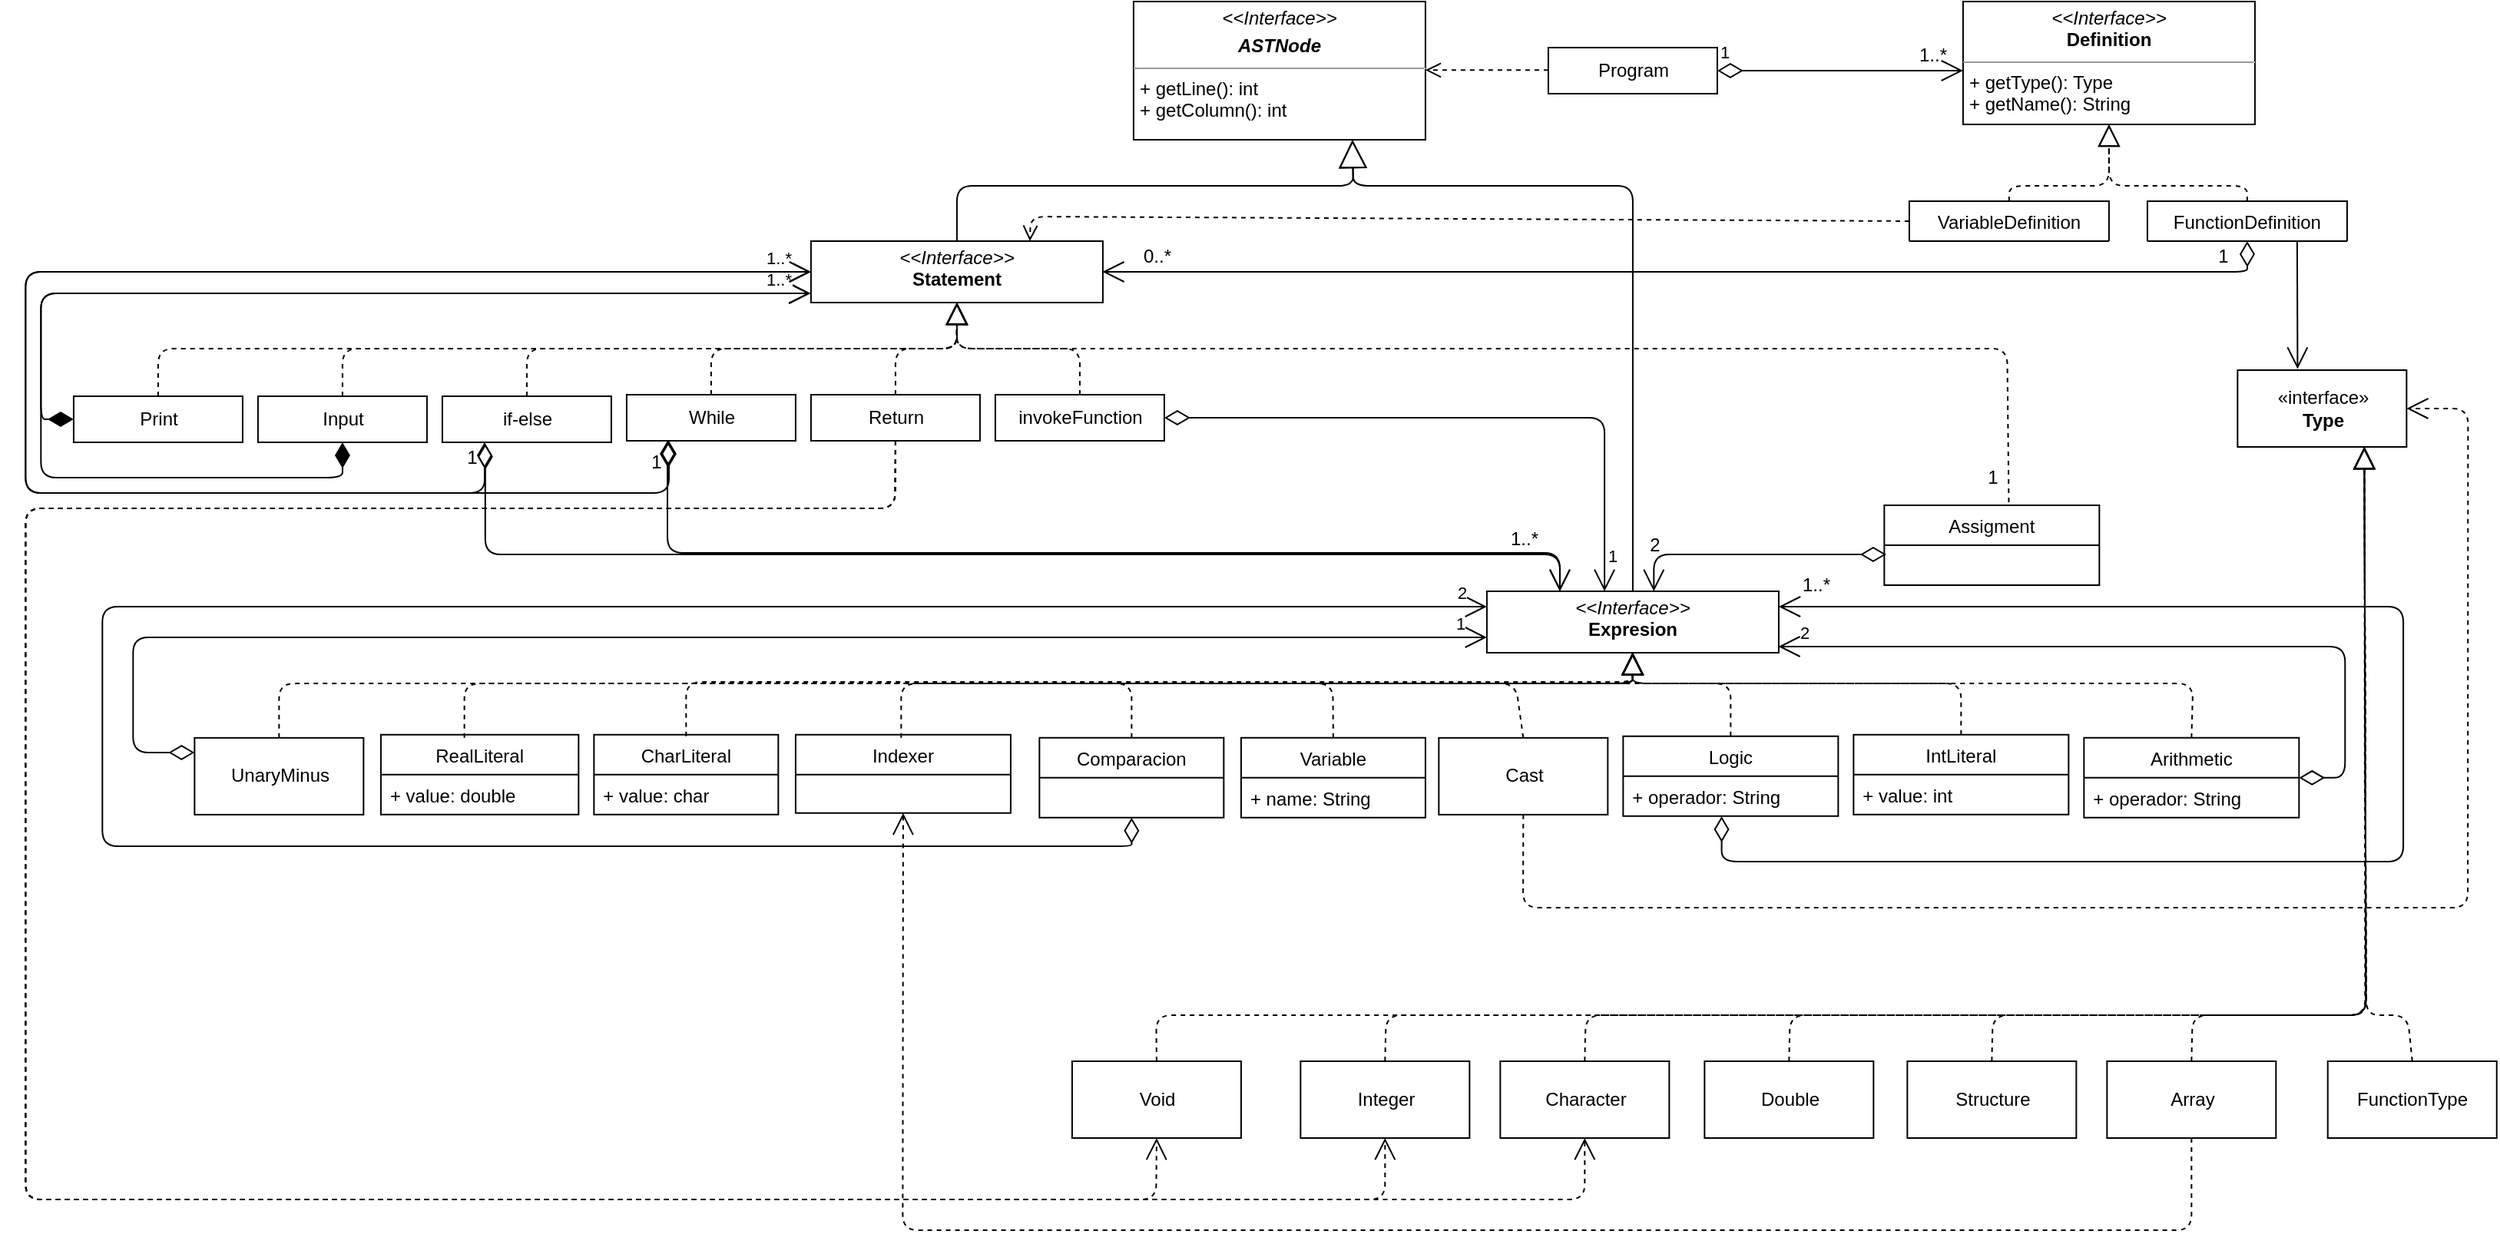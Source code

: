 <mxfile version="12.6.6"><diagram id="mtqX8npWalexchoMJ6ea" name="Page-1"><mxGraphModel dx="1422" dy="745" grid="1" gridSize="10" guides="1" tooltips="1" connect="1" arrows="1" fold="1" page="1" pageScale="1" pageWidth="1654" pageHeight="1169" math="0" shadow="0"><root><mxCell id="0"/><mxCell id="1" parent="0"/><mxCell id="wQ34snUCWMSQQyn44L-6-1" value="&lt;p style=&quot;margin: 0px ; margin-top: 4px ; text-align: center&quot;&gt;&lt;i&gt;&amp;lt;&amp;lt;Interface&amp;gt;&amp;gt;&lt;/i&gt;&lt;br&gt;&lt;/p&gt;&lt;p style=&quot;margin: 0px ; margin-top: 4px ; text-align: center&quot;&gt;&lt;i&gt;&lt;b&gt;ASTNode&lt;/b&gt;&lt;/i&gt;&lt;/p&gt;&lt;hr size=&quot;1&quot;&gt;&lt;p style=&quot;margin: 0px ; margin-left: 4px&quot;&gt;+ getLine(): int&lt;br&gt;+ getColumn(): int&lt;/p&gt;" style="verticalAlign=top;align=left;overflow=fill;fontSize=12;fontFamily=Helvetica;html=1;" vertex="1" parent="1"><mxGeometry x="742.96" y="140" width="190" height="90" as="geometry"/></mxCell><mxCell id="wQ34snUCWMSQQyn44L-6-2" value="" style="html=1;verticalAlign=bottom;endArrow=open;dashed=1;endSize=8;" edge="1" parent="1"><mxGeometry relative="1" as="geometry"><mxPoint x="1012.96" y="184.66" as="sourcePoint"/><mxPoint x="932.96" y="184.66" as="targetPoint"/></mxGeometry></mxCell><mxCell id="wQ34snUCWMSQQyn44L-6-3" value="Program" style="html=1;" vertex="1" parent="1"><mxGeometry x="1012.96" y="170" width="110" height="30" as="geometry"/></mxCell><mxCell id="wQ34snUCWMSQQyn44L-6-4" value="1" style="endArrow=open;html=1;endSize=12;startArrow=diamondThin;startSize=14;startFill=0;edgeStyle=orthogonalEdgeStyle;align=left;verticalAlign=bottom;" edge="1" parent="1" source="wQ34snUCWMSQQyn44L-6-3"><mxGeometry x="-1" y="3" relative="1" as="geometry"><mxPoint x="1122.96" y="185" as="sourcePoint"/><mxPoint x="1282.96" y="185" as="targetPoint"/></mxGeometry></mxCell><mxCell id="wQ34snUCWMSQQyn44L-6-5" value="&lt;p style=&quot;margin: 0px ; margin-top: 4px ; text-align: center&quot;&gt;&lt;i&gt;&amp;lt;&amp;lt;Interface&amp;gt;&amp;gt;&lt;/i&gt;&lt;br&gt;&lt;b&gt;Definition&lt;/b&gt;&lt;/p&gt;&lt;hr size=&quot;1&quot;&gt;&lt;p style=&quot;margin: 0px ; margin-left: 4px&quot;&gt;+ getType(): Type&lt;br&gt;+ getName(): String&lt;/p&gt;" style="verticalAlign=top;align=left;overflow=fill;fontSize=12;fontFamily=Helvetica;html=1;" vertex="1" parent="1"><mxGeometry x="1282.96" y="140" width="190" height="80" as="geometry"/></mxCell><mxCell id="wQ34snUCWMSQQyn44L-6-6" value="1..*" style="text;html=1;align=center;verticalAlign=middle;resizable=0;points=[];autosize=1;" vertex="1" parent="1"><mxGeometry x="1247.96" y="165" width="30" height="20" as="geometry"/></mxCell><mxCell id="wQ34snUCWMSQQyn44L-6-7" value="VariableDefinition" style="swimlane;fontStyle=0;childLayout=stackLayout;horizontal=1;startSize=26;fillColor=none;horizontalStack=0;resizeParent=1;resizeParentMax=0;resizeLast=0;collapsible=1;marginBottom=0;" vertex="1" collapsed="1" parent="1"><mxGeometry x="1247.96" y="270" width="130" height="26" as="geometry"><mxRectangle x="1270" y="220" width="140" height="52" as="alternateBounds"/></mxGeometry></mxCell><mxCell id="wQ34snUCWMSQQyn44L-6-8" value="+ offset: int" style="text;strokeColor=none;fillColor=none;align=left;verticalAlign=top;spacingLeft=4;spacingRight=4;overflow=hidden;rotatable=0;points=[[0,0.5],[1,0.5]];portConstraint=eastwest;" vertex="1" parent="wQ34snUCWMSQQyn44L-6-7"><mxGeometry y="26" width="130" height="26" as="geometry"/></mxCell><mxCell id="wQ34snUCWMSQQyn44L-6-9" value="FunctionDefinition" style="swimlane;fontStyle=0;childLayout=stackLayout;horizontal=1;startSize=26;fillColor=none;horizontalStack=0;resizeParent=1;resizeParentMax=0;resizeLast=0;collapsible=1;marginBottom=0;" vertex="1" collapsed="1" parent="1"><mxGeometry x="1402.96" y="270" width="130" height="26" as="geometry"><mxRectangle x="1430" y="220" width="140" height="52" as="alternateBounds"/></mxGeometry></mxCell><mxCell id="wQ34snUCWMSQQyn44L-6-10" value="+ name: String" style="text;strokeColor=none;fillColor=none;align=left;verticalAlign=top;spacingLeft=4;spacingRight=4;overflow=hidden;rotatable=0;points=[[0,0.5],[1,0.5]];portConstraint=eastwest;" vertex="1" parent="wQ34snUCWMSQQyn44L-6-9"><mxGeometry y="26" width="130" height="26" as="geometry"/></mxCell><mxCell id="wQ34snUCWMSQQyn44L-6-11" value="&lt;p style=&quot;margin: 0px ; margin-top: 4px ; text-align: center&quot;&gt;&lt;i&gt;&amp;lt;&amp;lt;Interface&amp;gt;&amp;gt;&lt;/i&gt;&lt;br&gt;&lt;b&gt;Statement&lt;/b&gt;&lt;/p&gt;" style="verticalAlign=top;align=left;overflow=fill;fontSize=12;fontFamily=Helvetica;html=1;" vertex="1" parent="1"><mxGeometry x="532.96" y="296" width="190" height="40" as="geometry"/></mxCell><mxCell id="wQ34snUCWMSQQyn44L-6-12" value="" style="html=1;verticalAlign=bottom;endArrow=open;dashed=1;endSize=8;entryX=0.75;entryY=0;entryDx=0;entryDy=0;exitX=0;exitY=0.5;exitDx=0;exitDy=0;" edge="1" parent="1" source="wQ34snUCWMSQQyn44L-6-7" target="wQ34snUCWMSQQyn44L-6-11"><mxGeometry relative="1" as="geometry"><mxPoint x="1162.96" y="310" as="sourcePoint"/><mxPoint x="1082.96" y="310" as="targetPoint"/><Array as="points"><mxPoint x="675.96" y="280"/></Array></mxGeometry></mxCell><mxCell id="wQ34snUCWMSQQyn44L-6-13" value="&lt;br&gt;" style="endArrow=open;html=1;endSize=12;startArrow=diamondThin;startSize=14;startFill=0;edgeStyle=orthogonalEdgeStyle;align=left;verticalAlign=bottom;exitX=0.5;exitY=1;exitDx=0;exitDy=0;" edge="1" parent="1" source="wQ34snUCWMSQQyn44L-6-9"><mxGeometry x="-1" y="3" relative="1" as="geometry"><mxPoint x="1472.96" y="320" as="sourcePoint"/><mxPoint x="722.67" y="316" as="targetPoint"/><Array as="points"><mxPoint x="1467.67" y="316"/><mxPoint x="722.67" y="316"/></Array></mxGeometry></mxCell><mxCell id="wQ34snUCWMSQQyn44L-6-14" value="0..*" style="text;html=1;align=center;verticalAlign=middle;resizable=0;points=[];autosize=1;" vertex="1" parent="1"><mxGeometry x="742.96" y="296" width="30" height="20" as="geometry"/></mxCell><mxCell id="wQ34snUCWMSQQyn44L-6-15" value="" style="endArrow=block;endSize=16;endFill=0;html=1;exitX=0.5;exitY=0;exitDx=0;exitDy=0;entryX=0.75;entryY=1;entryDx=0;entryDy=0;" edge="1" parent="1" source="wQ34snUCWMSQQyn44L-6-11" target="wQ34snUCWMSQQyn44L-6-1"><mxGeometry x="0.136" y="40" width="160" relative="1" as="geometry"><mxPoint x="742.96" y="400" as="sourcePoint"/><mxPoint x="912.96" y="300" as="targetPoint"/><Array as="points"><mxPoint x="627.96" y="260"/><mxPoint x="885.96" y="260"/></Array><mxPoint as="offset"/></mxGeometry></mxCell><mxCell id="wQ34snUCWMSQQyn44L-6-16" value="&lt;p style=&quot;margin: 0px ; margin-top: 4px ; text-align: center&quot;&gt;&lt;i&gt;&amp;lt;&amp;lt;Interface&amp;gt;&amp;gt;&lt;/i&gt;&lt;br&gt;&lt;b&gt;Expresion&lt;/b&gt;&lt;/p&gt;&lt;p style=&quot;margin: 0px ; margin-left: 4px&quot;&gt;&lt;br&gt;&lt;/p&gt;&lt;p style=&quot;margin: 0px ; margin-left: 4px&quot;&gt;&lt;br&gt;&lt;/p&gt;" style="verticalAlign=top;align=left;overflow=fill;fontSize=12;fontFamily=Helvetica;html=1;" vertex="1" parent="1"><mxGeometry x="972.96" y="524" width="190" height="40" as="geometry"/></mxCell><mxCell id="wQ34snUCWMSQQyn44L-6-17" value="&lt;br&gt;" style="endArrow=block;endSize=16;endFill=0;html=1;exitX=0.5;exitY=0;exitDx=0;exitDy=0;entryX=0.75;entryY=1;entryDx=0;entryDy=0;" edge="1" parent="1" source="wQ34snUCWMSQQyn44L-6-16" target="wQ34snUCWMSQQyn44L-6-1"><mxGeometry width="160" relative="1" as="geometry"><mxPoint x="1062.96" y="380" as="sourcePoint"/><mxPoint x="882.96" y="230" as="targetPoint"/><Array as="points"><mxPoint x="1067.96" y="420"/><mxPoint x="1067.96" y="260"/><mxPoint x="885.96" y="260"/></Array></mxGeometry></mxCell><mxCell id="wQ34snUCWMSQQyn44L-6-18" value="Assigment" style="swimlane;fontStyle=0;childLayout=stackLayout;horizontal=1;startSize=26;fillColor=none;horizontalStack=0;resizeParent=1;resizeParentMax=0;resizeLast=0;collapsible=1;marginBottom=0;" vertex="1" parent="1"><mxGeometry x="1231.67" y="468" width="140" height="52" as="geometry"><mxRectangle x="1290" y="350" width="90" height="26" as="alternateBounds"/></mxGeometry></mxCell><mxCell id="wQ34snUCWMSQQyn44L-6-19" value="" style="endArrow=open;html=1;endSize=12;startArrow=diamondThin;startSize=14;startFill=0;edgeStyle=orthogonalEdgeStyle;align=left;verticalAlign=bottom;exitX=0;exitY=0.5;exitDx=0;exitDy=0;" edge="1" parent="1" target="wQ34snUCWMSQQyn44L-6-16"><mxGeometry x="-1" y="3" relative="1" as="geometry"><mxPoint x="1232.96" y="500" as="sourcePoint"/><mxPoint x="1151.67" y="520" as="targetPoint"/><Array as="points"><mxPoint x="1081.67" y="500"/></Array></mxGeometry></mxCell><mxCell id="wQ34snUCWMSQQyn44L-6-20" value="1" style="text;html=1;align=center;verticalAlign=middle;resizable=0;points=[];autosize=1;" vertex="1" parent="1"><mxGeometry x="1291.67" y="440" width="20" height="20" as="geometry"/></mxCell><mxCell id="wQ34snUCWMSQQyn44L-6-21" value="1" style="text;html=1;align=center;verticalAlign=middle;resizable=0;points=[];autosize=1;" vertex="1" parent="1"><mxGeometry x="1441.67" y="296" width="20" height="20" as="geometry"/></mxCell><mxCell id="wQ34snUCWMSQQyn44L-6-22" value="«interface»&lt;br&gt;&lt;b&gt;Type&lt;/b&gt;" style="html=1;" vertex="1" parent="1"><mxGeometry x="1461.67" y="380" width="110" height="50" as="geometry"/></mxCell><mxCell id="wQ34snUCWMSQQyn44L-6-23" value="" style="endArrow=block;dashed=1;endFill=0;endSize=12;html=1;exitX=0.5;exitY=0;exitDx=0;exitDy=0;entryX=0.5;entryY=1;entryDx=0;entryDy=0;" edge="1" parent="1" source="wQ34snUCWMSQQyn44L-6-7" target="wQ34snUCWMSQQyn44L-6-5"><mxGeometry width="160" relative="1" as="geometry"><mxPoint x="1247.96" y="250" as="sourcePoint"/><mxPoint x="1372.96" y="220" as="targetPoint"/><Array as="points"><mxPoint x="1312.96" y="260"/><mxPoint x="1377.96" y="260"/></Array></mxGeometry></mxCell><mxCell id="wQ34snUCWMSQQyn44L-6-24" value="" style="endArrow=block;dashed=1;endFill=0;endSize=12;html=1;entryX=0.5;entryY=1;entryDx=0;entryDy=0;exitX=0.5;exitY=0;exitDx=0;exitDy=0;" edge="1" parent="1" source="wQ34snUCWMSQQyn44L-6-9" target="wQ34snUCWMSQQyn44L-6-5"><mxGeometry width="160" relative="1" as="geometry"><mxPoint x="1257.96" y="260" as="sourcePoint"/><mxPoint x="1417.96" y="260" as="targetPoint"/><Array as="points"><mxPoint x="1467.96" y="260"/><mxPoint x="1377.96" y="260"/></Array></mxGeometry></mxCell><mxCell id="wQ34snUCWMSQQyn44L-6-25" value="" style="endArrow=open;endFill=1;endSize=12;html=1;exitX=0.75;exitY=1;exitDx=0;exitDy=0;entryX=0.355;entryY=-0.015;entryDx=0;entryDy=0;entryPerimeter=0;" edge="1" parent="1" source="wQ34snUCWMSQQyn44L-6-9" target="wQ34snUCWMSQQyn44L-6-22"><mxGeometry width="160" relative="1" as="geometry"><mxPoint x="1502.96" y="330" as="sourcePoint"/><mxPoint x="1662.96" y="330" as="targetPoint"/></mxGeometry></mxCell><mxCell id="wQ34snUCWMSQQyn44L-6-26" value="" style="endArrow=block;dashed=1;endFill=0;endSize=12;html=1;entryX=0.5;entryY=1;entryDx=0;entryDy=0;exitX=0.5;exitY=0;exitDx=0;exitDy=0;" edge="1" parent="1" source="wQ34snUCWMSQQyn44L-6-28" target="wQ34snUCWMSQQyn44L-6-16"><mxGeometry width="160" relative="1" as="geometry"><mxPoint x="1067.96" y="614" as="sourcePoint"/><mxPoint x="1142.96" y="614" as="targetPoint"/><Array as="points"><mxPoint x="186.67" y="584"/><mxPoint x="366.67" y="584"/><mxPoint x="547.96" y="584"/><mxPoint x="1067.96" y="584"/></Array></mxGeometry></mxCell><mxCell id="wQ34snUCWMSQQyn44L-6-27" value="" style="endArrow=block;dashed=1;endFill=0;endSize=12;html=1;entryX=0.5;entryY=1;entryDx=0;entryDy=0;exitX=0.5;exitY=0;exitDx=0;exitDy=0;" edge="1" parent="1" source="wQ34snUCWMSQQyn44L-6-29"><mxGeometry width="160" relative="1" as="geometry"><mxPoint x="1067.62" y="614" as="sourcePoint"/><mxPoint x="1067.62" y="564" as="targetPoint"/><Array as="points"><mxPoint x="872.67" y="584"/><mxPoint x="822.96" y="584"/><mxPoint x="842.96" y="584"/><mxPoint x="922.96" y="584"/><mxPoint x="1067.96" y="584"/></Array></mxGeometry></mxCell><mxCell id="wQ34snUCWMSQQyn44L-6-28" value="UnaryMinus" style="html=1;" vertex="1" parent="1"><mxGeometry x="131.67" y="619.43" width="110" height="50" as="geometry"/></mxCell><mxCell id="wQ34snUCWMSQQyn44L-6-29" value="Variable" style="swimlane;fontStyle=0;childLayout=stackLayout;horizontal=1;startSize=26;fillColor=none;horizontalStack=0;resizeParent=1;resizeParentMax=0;resizeLast=0;collapsible=1;marginBottom=0;" vertex="1" parent="1"><mxGeometry x="812.96" y="619.43" width="120" height="52" as="geometry"/></mxCell><mxCell id="wQ34snUCWMSQQyn44L-6-30" value="+ name: String" style="text;strokeColor=none;fillColor=none;align=left;verticalAlign=top;spacingLeft=4;spacingRight=4;overflow=hidden;rotatable=0;points=[[0,0.5],[1,0.5]];portConstraint=eastwest;" vertex="1" parent="wQ34snUCWMSQQyn44L-6-29"><mxGeometry y="26" width="120" height="26" as="geometry"/></mxCell><mxCell id="wQ34snUCWMSQQyn44L-6-31" value="" style="endArrow=block;dashed=1;endFill=0;endSize=12;html=1;entryX=0.5;entryY=1;entryDx=0;entryDy=0;exitX=0.5;exitY=0;exitDx=0;exitDy=0;" edge="1" parent="1" source="wQ34snUCWMSQQyn44L-6-33"><mxGeometry width="160" relative="1" as="geometry"><mxPoint x="1067.62" y="614" as="sourcePoint"/><mxPoint x="1067.62" y="564" as="targetPoint"/><Array as="points"><mxPoint x="1281.67" y="584"/><mxPoint x="1232.96" y="584"/><mxPoint x="1207.96" y="584"/><mxPoint x="1152.96" y="584"/><mxPoint x="1067.96" y="584"/></Array></mxGeometry></mxCell><mxCell id="wQ34snUCWMSQQyn44L-6-32" value="" style="endArrow=block;dashed=1;endFill=0;endSize=12;html=1;entryX=0.5;entryY=1;entryDx=0;entryDy=0;exitX=0.5;exitY=0;exitDx=0;exitDy=0;" edge="1" parent="1" source="wQ34snUCWMSQQyn44L-6-35"><mxGeometry width="160" relative="1" as="geometry"><mxPoint x="1067.62" y="614" as="sourcePoint"/><mxPoint x="1067.62" y="564" as="targetPoint"/><Array as="points"><mxPoint x="1432.67" y="584"/><mxPoint x="1382.96" y="584"/><mxPoint x="1192.96" y="584"/><mxPoint x="1152.96" y="584"/><mxPoint x="1067.96" y="584"/></Array></mxGeometry></mxCell><mxCell id="wQ34snUCWMSQQyn44L-6-33" value="IntLiteral" style="swimlane;fontStyle=0;childLayout=stackLayout;horizontal=1;startSize=26;fillColor=none;horizontalStack=0;resizeParent=1;resizeParentMax=0;resizeLast=0;collapsible=1;marginBottom=0;" vertex="1" parent="1"><mxGeometry x="1211.67" y="617.43" width="140" height="52" as="geometry"/></mxCell><mxCell id="wQ34snUCWMSQQyn44L-6-34" value="+ value: int" style="text;strokeColor=none;fillColor=none;align=left;verticalAlign=top;spacingLeft=4;spacingRight=4;overflow=hidden;rotatable=0;points=[[0,0.5],[1,0.5]];portConstraint=eastwest;" vertex="1" parent="wQ34snUCWMSQQyn44L-6-33"><mxGeometry y="26" width="140" height="26" as="geometry"/></mxCell><mxCell id="wQ34snUCWMSQQyn44L-6-35" value="Arithmetic" style="swimlane;fontStyle=0;childLayout=stackLayout;horizontal=1;startSize=26;fillColor=none;horizontalStack=0;resizeParent=1;resizeParentMax=0;resizeLast=0;collapsible=1;marginBottom=0;" vertex="1" parent="1"><mxGeometry x="1361.67" y="619.43" width="140" height="52" as="geometry"/></mxCell><mxCell id="wQ34snUCWMSQQyn44L-6-36" value="+ operador: String" style="text;strokeColor=none;fillColor=none;align=left;verticalAlign=top;spacingLeft=4;spacingRight=4;overflow=hidden;rotatable=0;points=[[0,0.5],[1,0.5]];portConstraint=eastwest;" vertex="1" parent="wQ34snUCWMSQQyn44L-6-35"><mxGeometry y="26" width="140" height="26" as="geometry"/></mxCell><mxCell id="wQ34snUCWMSQQyn44L-6-37" value="2" style="text;html=1;align=center;verticalAlign=middle;resizable=0;points=[];autosize=1;" vertex="1" parent="1"><mxGeometry x="1071.67" y="484" width="20" height="20" as="geometry"/></mxCell><mxCell id="wQ34snUCWMSQQyn44L-6-38" value="&lt;br&gt;2&lt;br&gt;" style="endArrow=open;html=1;endSize=12;startArrow=diamondThin;startSize=14;startFill=0;edgeStyle=orthogonalEdgeStyle;align=left;verticalAlign=bottom;exitX=1;exitY=0.5;exitDx=0;exitDy=0;" edge="1" parent="1" source="wQ34snUCWMSQQyn44L-6-35"><mxGeometry x="0.95" relative="1" as="geometry"><mxPoint x="1501.67" y="615" as="sourcePoint"/><mxPoint x="1162.67" y="560" as="targetPoint"/><Array as="points"><mxPoint x="1531.67" y="645"/><mxPoint x="1531.67" y="560"/><mxPoint x="1162.67" y="560"/></Array><mxPoint as="offset"/></mxGeometry></mxCell><mxCell id="wQ34snUCWMSQQyn44L-6-39" value="1" style="endArrow=open;html=1;endSize=12;startArrow=diamondThin;startSize=14;startFill=0;edgeStyle=orthogonalEdgeStyle;align=left;verticalAlign=bottom;entryX=0;entryY=0.75;entryDx=0;entryDy=0;" edge="1" parent="1" target="wQ34snUCWMSQQyn44L-6-16"><mxGeometry x="0.956" relative="1" as="geometry"><mxPoint x="131.67" y="629" as="sourcePoint"/><mxPoint x="732.96" y="514" as="targetPoint"/><Array as="points"><mxPoint x="91.67" y="629"/><mxPoint x="91.67" y="554"/></Array><mxPoint as="offset"/></mxGeometry></mxCell><mxCell id="wQ34snUCWMSQQyn44L-6-40" value="Print" style="html=1;" vertex="1" parent="1"><mxGeometry x="52.96" y="397" width="110" height="30" as="geometry"/></mxCell><mxCell id="wQ34snUCWMSQQyn44L-6-41" value="Input" style="html=1;" vertex="1" parent="1"><mxGeometry x="172.96" y="397" width="110" height="30" as="geometry"/></mxCell><mxCell id="wQ34snUCWMSQQyn44L-6-42" value="if-else" style="html=1;" vertex="1" parent="1"><mxGeometry x="292.96" y="397" width="110" height="30" as="geometry"/></mxCell><mxCell id="wQ34snUCWMSQQyn44L-6-43" value="While" style="html=1;" vertex="1" parent="1"><mxGeometry x="412.96" y="396" width="110" height="30" as="geometry"/></mxCell><mxCell id="wQ34snUCWMSQQyn44L-6-44" value="Return" style="html=1;" vertex="1" parent="1"><mxGeometry x="532.96" y="396" width="110" height="30" as="geometry"/></mxCell><mxCell id="wQ34snUCWMSQQyn44L-6-45" value="invokeFunction" style="html=1;" vertex="1" parent="1"><mxGeometry x="652.96" y="396" width="110" height="30" as="geometry"/></mxCell><mxCell id="wQ34snUCWMSQQyn44L-6-46" value="" style="endArrow=block;dashed=1;endFill=0;endSize=12;html=1;exitX=0.5;exitY=0;exitDx=0;exitDy=0;entryX=0.5;entryY=1;entryDx=0;entryDy=0;" edge="1" parent="1" source="wQ34snUCWMSQQyn44L-6-42" target="wQ34snUCWMSQQyn44L-6-11"><mxGeometry width="160" relative="1" as="geometry"><mxPoint x="342.96" y="376" as="sourcePoint"/><mxPoint x="632.96" y="336" as="targetPoint"/><Array as="points"><mxPoint x="347.96" y="366"/><mxPoint x="627.96" y="366"/></Array></mxGeometry></mxCell><mxCell id="wQ34snUCWMSQQyn44L-6-47" value="" style="endArrow=block;dashed=1;endFill=0;endSize=12;html=1;exitX=0.5;exitY=0;exitDx=0;exitDy=0;entryX=0.5;entryY=1;entryDx=0;entryDy=0;" edge="1" parent="1" source="wQ34snUCWMSQQyn44L-6-41" target="wQ34snUCWMSQQyn44L-6-11"><mxGeometry width="160" relative="1" as="geometry"><mxPoint x="222.96" y="319" as="sourcePoint"/><mxPoint x="632.96" y="336" as="targetPoint"/><Array as="points"><mxPoint x="227.96" y="366"/><mxPoint x="627.96" y="366"/></Array></mxGeometry></mxCell><mxCell id="wQ34snUCWMSQQyn44L-6-48" value="" style="endArrow=block;dashed=1;endFill=0;endSize=12;html=1;exitX=0.5;exitY=0;exitDx=0;exitDy=0;entryX=0.5;entryY=1;entryDx=0;entryDy=0;" edge="1" parent="1" source="wQ34snUCWMSQQyn44L-6-40" target="wQ34snUCWMSQQyn44L-6-11"><mxGeometry width="160" relative="1" as="geometry"><mxPoint x="92.96" y="360" as="sourcePoint"/><mxPoint x="662.96" y="356" as="targetPoint"/><Array as="points"><mxPoint x="107.96" y="366"/><mxPoint x="627.96" y="366"/></Array></mxGeometry></mxCell><mxCell id="wQ34snUCWMSQQyn44L-6-49" value="" style="endArrow=block;dashed=1;endFill=0;endSize=12;html=1;exitX=0.5;exitY=0;exitDx=0;exitDy=0;entryX=0.5;entryY=1;entryDx=0;entryDy=0;" edge="1" parent="1" source="wQ34snUCWMSQQyn44L-6-45" target="wQ34snUCWMSQQyn44L-6-11"><mxGeometry width="160" relative="1" as="geometry"><mxPoint x="712.96" y="385.5" as="sourcePoint"/><mxPoint x="872.96" y="385.5" as="targetPoint"/><Array as="points"><mxPoint x="707.96" y="366"/><mxPoint x="627.96" y="366"/></Array></mxGeometry></mxCell><mxCell id="wQ34snUCWMSQQyn44L-6-50" value="" style="endArrow=block;dashed=1;endFill=0;endSize=12;html=1;exitX=0.5;exitY=0;exitDx=0;exitDy=0;entryX=0.5;entryY=1;entryDx=0;entryDy=0;" edge="1" parent="1" source="wQ34snUCWMSQQyn44L-6-44" target="wQ34snUCWMSQQyn44L-6-11"><mxGeometry width="160" relative="1" as="geometry"><mxPoint x="582.96" y="385.5" as="sourcePoint"/><mxPoint x="742.96" y="385.5" as="targetPoint"/><Array as="points"><mxPoint x="587.96" y="366"/><mxPoint x="627.96" y="366"/></Array></mxGeometry></mxCell><mxCell id="wQ34snUCWMSQQyn44L-6-51" value="" style="endArrow=block;dashed=1;endFill=0;endSize=12;html=1;exitX=0.5;exitY=0;exitDx=0;exitDy=0;entryX=0.5;entryY=1;entryDx=0;entryDy=0;" edge="1" parent="1" source="wQ34snUCWMSQQyn44L-6-43" target="wQ34snUCWMSQQyn44L-6-11"><mxGeometry width="160" relative="1" as="geometry"><mxPoint x="452.96" y="369" as="sourcePoint"/><mxPoint x="612.96" y="369" as="targetPoint"/><Array as="points"><mxPoint x="467.96" y="366"/><mxPoint x="627.96" y="366"/></Array></mxGeometry></mxCell><mxCell id="wQ34snUCWMSQQyn44L-6-52" value="Integer" style="html=1;" vertex="1" parent="1"><mxGeometry x="851.67" y="830" width="110" height="50" as="geometry"/></mxCell><mxCell id="wQ34snUCWMSQQyn44L-6-53" value="Character" style="html=1;" vertex="1" parent="1"><mxGeometry x="981.67" y="830" width="110" height="50" as="geometry"/></mxCell><mxCell id="wQ34snUCWMSQQyn44L-6-54" value="Double" style="html=1;" vertex="1" parent="1"><mxGeometry x="1114.67" y="830" width="110" height="50" as="geometry"/></mxCell><mxCell id="wQ34snUCWMSQQyn44L-6-55" value="Structure" style="html=1;" vertex="1" parent="1"><mxGeometry x="1246.67" y="830" width="110" height="50" as="geometry"/></mxCell><mxCell id="wQ34snUCWMSQQyn44L-6-56" value="Array" style="html=1;" vertex="1" parent="1"><mxGeometry x="1376.67" y="830" width="110" height="50" as="geometry"/></mxCell><mxCell id="wQ34snUCWMSQQyn44L-6-57" value="" style="endArrow=block;dashed=1;endFill=0;endSize=12;html=1;entryX=0.75;entryY=1;entryDx=0;entryDy=0;exitX=0.5;exitY=0;exitDx=0;exitDy=0;" edge="1" parent="1" source="wQ34snUCWMSQQyn44L-6-52" target="wQ34snUCWMSQQyn44L-6-22"><mxGeometry width="160" relative="1" as="geometry"><mxPoint x="1545.35" y="820" as="sourcePoint"/><mxPoint x="1773.56" y="800" as="targetPoint"/><Array as="points"><mxPoint x="907.35" y="800"/><mxPoint x="997.35" y="800"/><mxPoint x="1545.35" y="800"/></Array></mxGeometry></mxCell><mxCell id="wQ34snUCWMSQQyn44L-6-58" value="" style="endArrow=block;dashed=1;endFill=0;endSize=12;html=1;entryX=0.75;entryY=1;entryDx=0;entryDy=0;exitX=0.5;exitY=0;exitDx=0;exitDy=0;" edge="1" parent="1" source="wQ34snUCWMSQQyn44L-6-54" target="wQ34snUCWMSQQyn44L-6-22"><mxGeometry width="160" relative="1" as="geometry"><mxPoint x="872.35" y="1040" as="sourcePoint"/><mxPoint x="1773.56" y="800" as="targetPoint"/><Array as="points"><mxPoint x="1170.35" y="800"/><mxPoint x="1267.35" y="800"/><mxPoint x="1545.35" y="800"/></Array></mxGeometry></mxCell><mxCell id="wQ34snUCWMSQQyn44L-6-59" value="" style="endArrow=block;dashed=1;endFill=0;endSize=12;html=1;entryX=0.75;entryY=1;entryDx=0;entryDy=0;exitX=0.5;exitY=0;exitDx=0;exitDy=0;" edge="1" parent="1" source="wQ34snUCWMSQQyn44L-6-53" target="wQ34snUCWMSQQyn44L-6-22"><mxGeometry width="160" relative="1" as="geometry"><mxPoint x="1332.35" y="760" as="sourcePoint"/><mxPoint x="1773.56" y="800" as="targetPoint"/><Array as="points"><mxPoint x="1037.35" y="800"/><mxPoint x="1125.35" y="800"/><mxPoint x="1271.06" y="800"/><mxPoint x="1545.35" y="800"/></Array></mxGeometry></mxCell><mxCell id="wQ34snUCWMSQQyn44L-6-60" value="" style="endArrow=block;dashed=1;endFill=0;endSize=12;html=1;entryX=0.75;entryY=1;entryDx=0;entryDy=0;exitX=0.5;exitY=0;exitDx=0;exitDy=0;" edge="1" parent="1" source="wQ34snUCWMSQQyn44L-6-55" target="wQ34snUCWMSQQyn44L-6-22"><mxGeometry width="160" relative="1" as="geometry"><mxPoint x="892.35" y="1060" as="sourcePoint"/><mxPoint x="1773.56" y="800" as="targetPoint"/><Array as="points"><mxPoint x="1302.35" y="800"/><mxPoint x="1417.35" y="800"/><mxPoint x="1545.35" y="800"/></Array></mxGeometry></mxCell><mxCell id="wQ34snUCWMSQQyn44L-6-61" value="" style="endArrow=block;dashed=1;endFill=0;endSize=12;html=1;entryX=0.75;entryY=1;entryDx=0;entryDy=0;exitX=0.5;exitY=0;exitDx=0;exitDy=0;" edge="1" parent="1" source="wQ34snUCWMSQQyn44L-6-56" target="wQ34snUCWMSQQyn44L-6-22"><mxGeometry width="160" relative="1" as="geometry"><mxPoint x="1582.35" y="750" as="sourcePoint"/><mxPoint x="1773.56" y="800" as="targetPoint"/><Array as="points"><mxPoint x="1432.35" y="800"/><mxPoint x="1545.35" y="800"/></Array></mxGeometry></mxCell><mxCell id="wQ34snUCWMSQQyn44L-6-62" value="Logic" style="swimlane;fontStyle=0;childLayout=stackLayout;horizontal=1;startSize=26;fillColor=none;horizontalStack=0;resizeParent=1;resizeParentMax=0;resizeLast=0;collapsible=1;marginBottom=0;" vertex="1" parent="1"><mxGeometry x="1061.67" y="618.43" width="140" height="52" as="geometry"><mxRectangle x="970" y="480" width="90" height="26" as="alternateBounds"/></mxGeometry></mxCell><mxCell id="wQ34snUCWMSQQyn44L-6-63" value="+ operador: String" style="text;strokeColor=none;fillColor=none;align=left;verticalAlign=top;spacingLeft=4;spacingRight=4;overflow=hidden;rotatable=0;points=[[0,0.5],[1,0.5]];portConstraint=eastwest;" vertex="1" parent="wQ34snUCWMSQQyn44L-6-62"><mxGeometry y="26" width="140" height="26" as="geometry"/></mxCell><mxCell id="wQ34snUCWMSQQyn44L-6-64" value="" style="endArrow=block;dashed=1;endFill=0;endSize=12;html=1;entryX=0.5;entryY=1;entryDx=0;entryDy=0;exitX=0.5;exitY=0;exitDx=0;exitDy=0;" edge="1" parent="1" source="wQ34snUCWMSQQyn44L-6-62" target="wQ34snUCWMSQQyn44L-6-16"><mxGeometry width="160" relative="1" as="geometry"><mxPoint x="662.96" y="874" as="sourcePoint"/><mxPoint x="822.96" y="874" as="targetPoint"/><Array as="points"><mxPoint x="1131.67" y="584"/><mxPoint x="1082.96" y="584"/><mxPoint x="1012.96" y="584"/><mxPoint x="1067.96" y="584"/></Array></mxGeometry></mxCell><mxCell id="wQ34snUCWMSQQyn44L-6-65" value="Comparacion" style="swimlane;fontStyle=0;childLayout=stackLayout;horizontal=1;startSize=26;fillColor=none;horizontalStack=0;resizeParent=1;resizeParentMax=0;resizeLast=0;collapsible=1;marginBottom=0;" vertex="1" parent="1"><mxGeometry x="681.67" y="619.43" width="120" height="52" as="geometry"/></mxCell><mxCell id="wQ34snUCWMSQQyn44L-6-66" value="" style="endArrow=block;dashed=1;endFill=0;endSize=12;html=1;entryX=0.5;entryY=1;entryDx=0;entryDy=0;exitX=0.5;exitY=0;exitDx=0;exitDy=0;" edge="1" parent="1" source="wQ34snUCWMSQQyn44L-6-65" target="wQ34snUCWMSQQyn44L-6-16"><mxGeometry width="160" relative="1" as="geometry"><mxPoint x="602.96" y="804" as="sourcePoint"/><mxPoint x="762.96" y="804" as="targetPoint"/><Array as="points"><mxPoint x="741.67" y="584"/><mxPoint x="682.96" y="584"/><mxPoint x="1067.96" y="584"/></Array></mxGeometry></mxCell><mxCell id="wQ34snUCWMSQQyn44L-6-67" value="Cast" style="html=1;" vertex="1" parent="1"><mxGeometry x="941.67" y="619.43" width="110" height="50" as="geometry"/></mxCell><mxCell id="wQ34snUCWMSQQyn44L-6-68" value="" style="endArrow=block;dashed=1;endFill=0;endSize=12;html=1;entryX=0.5;entryY=1;entryDx=0;entryDy=0;exitX=0.5;exitY=0;exitDx=0;exitDy=0;" edge="1" parent="1" source="wQ34snUCWMSQQyn44L-6-67" target="wQ34snUCWMSQQyn44L-6-16"><mxGeometry width="160" relative="1" as="geometry"><mxPoint x="712.96" y="734" as="sourcePoint"/><mxPoint x="872.96" y="734" as="targetPoint"/><Array as="points"><mxPoint x="991.67" y="584"/><mxPoint x="947.96" y="584"/><mxPoint x="1067.96" y="584"/></Array></mxGeometry></mxCell><mxCell id="wQ34snUCWMSQQyn44L-6-69" value="" style="endArrow=block;dashed=1;endFill=0;endSize=12;html=1;entryX=0.75;entryY=1;entryDx=0;entryDy=0;exitX=0.5;exitY=0;exitDx=0;exitDy=0;" edge="1" parent="1" source="wQ34snUCWMSQQyn44L-6-70" target="wQ34snUCWMSQQyn44L-6-22"><mxGeometry width="160" relative="1" as="geometry"><mxPoint x="1572.35" y="830" as="sourcePoint"/><mxPoint x="1773.56" y="800" as="targetPoint"/><Array as="points"><mxPoint x="1572.35" y="800"/><mxPoint x="1545.35" y="800"/></Array></mxGeometry></mxCell><mxCell id="wQ34snUCWMSQQyn44L-6-70" value="FunctionType" style="html=1;" vertex="1" parent="1"><mxGeometry x="1520.38" y="830" width="110" height="50" as="geometry"/></mxCell><mxCell id="wQ34snUCWMSQQyn44L-6-71" value="RealLiteral" style="swimlane;fontStyle=0;align=center;verticalAlign=top;childLayout=stackLayout;horizontal=1;startSize=26;horizontalStack=0;resizeParent=1;resizeParentMax=0;resizeLast=0;collapsible=1;marginBottom=0;" vertex="1" parent="1"><mxGeometry x="252.96" y="617.43" width="128.71" height="52" as="geometry"/></mxCell><mxCell id="wQ34snUCWMSQQyn44L-6-72" value="+ value: double" style="text;strokeColor=none;fillColor=none;align=left;verticalAlign=top;spacingLeft=4;spacingRight=4;overflow=hidden;rotatable=0;points=[[0,0.5],[1,0.5]];portConstraint=eastwest;" vertex="1" parent="wQ34snUCWMSQQyn44L-6-71"><mxGeometry y="26" width="128.71" height="26" as="geometry"/></mxCell><mxCell id="wQ34snUCWMSQQyn44L-6-73" value="CharLiteral" style="swimlane;fontStyle=0;align=center;verticalAlign=top;childLayout=stackLayout;horizontal=1;startSize=26;horizontalStack=0;resizeParent=1;resizeParentMax=0;resizeLast=0;collapsible=1;marginBottom=0;" vertex="1" parent="1"><mxGeometry x="391.67" y="617.43" width="120" height="52" as="geometry"/></mxCell><mxCell id="wQ34snUCWMSQQyn44L-6-74" value="+ value: char" style="text;strokeColor=none;fillColor=none;align=left;verticalAlign=top;spacingLeft=4;spacingRight=4;overflow=hidden;rotatable=0;points=[[0,0.5],[1,0.5]];portConstraint=eastwest;" vertex="1" parent="wQ34snUCWMSQQyn44L-6-73"><mxGeometry y="26" width="120" height="26" as="geometry"/></mxCell><mxCell id="wQ34snUCWMSQQyn44L-6-75" value="Indexer" style="swimlane;fontStyle=0;align=center;verticalAlign=top;childLayout=stackLayout;horizontal=1;startSize=26;horizontalStack=0;resizeParent=1;resizeParentMax=0;resizeLast=0;collapsible=1;marginBottom=0;fillColor=#ffffff;strokeColor=#000000;" vertex="1" parent="1"><mxGeometry x="522.96" y="617.43" width="140" height="51" as="geometry"/></mxCell><mxCell id="wQ34snUCWMSQQyn44L-6-76" value="" style="endArrow=block;dashed=1;endFill=0;endSize=12;html=1;entryX=0.5;entryY=1;entryDx=0;entryDy=0;exitX=0.5;exitY=0;exitDx=0;exitDy=0;" edge="1" parent="1" target="wQ34snUCWMSQQyn44L-6-16"><mxGeometry width="160" relative="1" as="geometry"><mxPoint x="307.31" y="619.43" as="sourcePoint"/><mxPoint x="1188.6" y="564" as="targetPoint"/><Array as="points"><mxPoint x="307.31" y="584"/><mxPoint x="487.31" y="584"/><mxPoint x="668.6" y="584"/><mxPoint x="1067.67" y="584"/></Array></mxGeometry></mxCell><mxCell id="wQ34snUCWMSQQyn44L-6-77" value="" style="endArrow=block;dashed=1;endFill=0;endSize=12;html=1;entryX=0.5;entryY=1;entryDx=0;entryDy=0;exitX=0.5;exitY=0;exitDx=0;exitDy=0;" edge="1" parent="1" target="wQ34snUCWMSQQyn44L-6-16"><mxGeometry width="160" relative="1" as="geometry"><mxPoint x="451.67" y="618.43" as="sourcePoint"/><mxPoint x="1332.96" y="563" as="targetPoint"/><Array as="points"><mxPoint x="451.67" y="583"/><mxPoint x="631.67" y="583"/><mxPoint x="812.96" y="583"/><mxPoint x="1067.67" y="583"/></Array></mxGeometry></mxCell><mxCell id="wQ34snUCWMSQQyn44L-6-78" value="" style="endArrow=block;dashed=1;endFill=0;endSize=12;html=1;entryX=0.5;entryY=1;entryDx=0;entryDy=0;exitX=0.5;exitY=0;exitDx=0;exitDy=0;" edge="1" parent="1" target="wQ34snUCWMSQQyn44L-6-16"><mxGeometry width="160" relative="1" as="geometry"><mxPoint x="591.67" y="619.43" as="sourcePoint"/><mxPoint x="1472.96" y="564" as="targetPoint"/><Array as="points"><mxPoint x="591.67" y="584"/><mxPoint x="771.67" y="584"/><mxPoint x="952.96" y="584"/><mxPoint x="1067.67" y="584"/></Array></mxGeometry></mxCell><mxCell id="wQ34snUCWMSQQyn44L-6-79" value="" style="endArrow=block;dashed=1;endFill=0;endSize=12;html=1;exitX=0.579;exitY=-0.038;exitDx=0;exitDy=0;entryX=0.5;entryY=1;entryDx=0;entryDy=0;exitPerimeter=0;" edge="1" parent="1" source="wQ34snUCWMSQQyn44L-6-18" target="wQ34snUCWMSQQyn44L-6-11"><mxGeometry width="160" relative="1" as="geometry"><mxPoint x="711.67" y="396" as="sourcePoint"/><mxPoint x="631.67" y="336" as="targetPoint"/><Array as="points"><mxPoint x="1311.67" y="366"/><mxPoint x="627.67" y="366"/></Array></mxGeometry></mxCell><mxCell id="wQ34snUCWMSQQyn44L-6-80" value="" style="endArrow=block;dashed=1;endFill=0;endSize=12;html=1;entryX=0.75;entryY=1;entryDx=0;entryDy=0;exitX=0.5;exitY=0;exitDx=0;exitDy=0;" edge="1" parent="1" source="wQ34snUCWMSQQyn44L-6-81" target="wQ34snUCWMSQQyn44L-6-22"><mxGeometry width="160" relative="1" as="geometry"><mxPoint x="741.67" y="840" as="sourcePoint"/><mxPoint x="1531.78" y="430" as="targetPoint"/><Array as="points"><mxPoint x="757.67" y="800"/><mxPoint x="984.96" y="800"/><mxPoint x="1544.67" y="800"/></Array></mxGeometry></mxCell><mxCell id="wQ34snUCWMSQQyn44L-6-81" value="Void" style="html=1;" vertex="1" parent="1"><mxGeometry x="702.96" y="830" width="110" height="50" as="geometry"/></mxCell><mxCell id="wQ34snUCWMSQQyn44L-6-82" value="" style="endArrow=open;endSize=12;dashed=1;html=1;exitX=0.5;exitY=1;exitDx=0;exitDy=0;entryX=1;entryY=0.5;entryDx=0;entryDy=0;" edge="1" parent="1" source="wQ34snUCWMSQQyn44L-6-67" target="wQ34snUCWMSQQyn44L-6-22"><mxGeometry x="0.125" y="-40" width="160" relative="1" as="geometry"><mxPoint x="1021.67" y="720" as="sourcePoint"/><mxPoint x="1181.67" y="720" as="targetPoint"/><Array as="points"><mxPoint x="996.53" y="730"/><mxPoint x="1611.53" y="730"/><mxPoint x="1611.67" y="405"/></Array><mxPoint as="offset"/></mxGeometry></mxCell><mxCell id="wQ34snUCWMSQQyn44L-6-83" value="2" style="endArrow=open;html=1;endSize=12;startArrow=diamondThin;startSize=14;startFill=0;edgeStyle=orthogonalEdgeStyle;align=left;verticalAlign=bottom;exitX=0.5;exitY=1;exitDx=0;exitDy=0;entryX=0;entryY=0.25;entryDx=0;entryDy=0;" edge="1" parent="1" source="wQ34snUCWMSQQyn44L-6-65" target="wQ34snUCWMSQQyn44L-6-16"><mxGeometry x="0.976" relative="1" as="geometry"><mxPoint x="151.67" y="900" as="sourcePoint"/><mxPoint x="311.67" y="900" as="targetPoint"/><Array as="points"><mxPoint x="741.67" y="690"/><mxPoint x="71.67" y="690"/><mxPoint x="71.67" y="534"/></Array><mxPoint as="offset"/></mxGeometry></mxCell><mxCell id="wQ34snUCWMSQQyn44L-6-84" value="" style="endArrow=open;html=1;endSize=12;startArrow=diamondThin;startSize=14;startFill=1;edgeStyle=orthogonalEdgeStyle;align=left;verticalAlign=bottom;exitX=0;exitY=0.5;exitDx=0;exitDy=0;" edge="1" parent="1" source="wQ34snUCWMSQQyn44L-6-40"><mxGeometry x="0.478" y="76" relative="1" as="geometry"><mxPoint x="92.96" y="449.5" as="sourcePoint"/><mxPoint x="532.67" y="330" as="targetPoint"/><Array as="points"><mxPoint x="31.67" y="412"/><mxPoint x="31.67" y="330"/><mxPoint x="532.67" y="330"/></Array><mxPoint as="offset"/></mxGeometry></mxCell><mxCell id="wQ34snUCWMSQQyn44L-6-85" value="1..*" style="endArrow=open;html=1;endSize=12;startArrow=diamondThin;startSize=14;startFill=1;edgeStyle=orthogonalEdgeStyle;align=left;verticalAlign=bottom;exitX=0.5;exitY=1;exitDx=0;exitDy=0;" edge="1" parent="1" source="wQ34snUCWMSQQyn44L-6-41"><mxGeometry x="0.926" relative="1" as="geometry"><mxPoint x="211.67" y="449.41" as="sourcePoint"/><mxPoint x="532.67" y="330" as="targetPoint"/><Array as="points"><mxPoint x="227.67" y="450"/><mxPoint x="31.67" y="450"/><mxPoint x="31.67" y="330"/><mxPoint x="532.67" y="330"/></Array><mxPoint as="offset"/></mxGeometry></mxCell><mxCell id="wQ34snUCWMSQQyn44L-6-86" value="1..*" style="endArrow=open;html=1;endSize=12;startArrow=diamondThin;startSize=14;startFill=0;edgeStyle=orthogonalEdgeStyle;align=left;verticalAlign=bottom;exitX=0.25;exitY=1;exitDx=0;exitDy=0;entryX=0;entryY=0.5;entryDx=0;entryDy=0;" edge="1" parent="1" source="wQ34snUCWMSQQyn44L-6-42" target="wQ34snUCWMSQQyn44L-6-11"><mxGeometry x="0.937" relative="1" as="geometry"><mxPoint x="267.96" y="468" as="sourcePoint"/><mxPoint x="18.241" y="490" as="targetPoint"/><Array as="points"><mxPoint x="320.67" y="460"/><mxPoint x="21.67" y="460"/><mxPoint x="21.67" y="316"/></Array><mxPoint as="offset"/></mxGeometry></mxCell><mxCell id="wQ34snUCWMSQQyn44L-6-87" value="1" style="text;html=1;align=center;verticalAlign=middle;resizable=0;points=[];autosize=1;" vertex="1" parent="1"><mxGeometry x="301.67" y="427" width="20" height="20" as="geometry"/></mxCell><mxCell id="wQ34snUCWMSQQyn44L-6-88" value="" style="endArrow=open;html=1;endSize=12;startArrow=diamondThin;startSize=14;startFill=0;edgeStyle=orthogonalEdgeStyle;align=left;verticalAlign=bottom;exitX=0.25;exitY=1;exitDx=0;exitDy=0;entryX=0;entryY=0.5;entryDx=0;entryDy=0;" edge="1" parent="1" source="wQ34snUCWMSQQyn44L-6-43" target="wQ34snUCWMSQQyn44L-6-11"><mxGeometry x="-0.957" y="-19" relative="1" as="geometry"><mxPoint x="421.67" y="480" as="sourcePoint"/><mxPoint x="581.67" y="480" as="targetPoint"/><Array as="points"><mxPoint x="440.67" y="460"/><mxPoint x="21.67" y="460"/><mxPoint x="21.67" y="316"/></Array><mxPoint as="offset"/></mxGeometry></mxCell><mxCell id="wQ34snUCWMSQQyn44L-6-89" value="1" style="text;html=1;align=center;verticalAlign=middle;resizable=0;points=[];autosize=1;" vertex="1" parent="1"><mxGeometry x="421.67" y="430" width="20" height="20" as="geometry"/></mxCell><mxCell id="wQ34snUCWMSQQyn44L-6-90" value="1" style="endArrow=open;html=1;endSize=12;startArrow=diamondThin;startSize=14;startFill=0;edgeStyle=orthogonalEdgeStyle;align=left;verticalAlign=bottom;exitX=1;exitY=0.5;exitDx=0;exitDy=0;" edge="1" parent="1" source="wQ34snUCWMSQQyn44L-6-45"><mxGeometry x="0.93" relative="1" as="geometry"><mxPoint x="781.67" y="404.5" as="sourcePoint"/><mxPoint x="1049.53" y="524" as="targetPoint"/><Array as="points"><mxPoint x="1049.53" y="411"/><mxPoint x="1049.53" y="524"/></Array><mxPoint as="offset"/></mxGeometry></mxCell><mxCell id="wQ34snUCWMSQQyn44L-6-91" value="" style="endArrow=open;endSize=12;dashed=1;html=1;entryX=0.5;entryY=1;entryDx=0;entryDy=0;exitX=0.5;exitY=1;exitDx=0;exitDy=0;" edge="1" parent="1" source="wQ34snUCWMSQQyn44L-6-56" target="wQ34snUCWMSQQyn44L-6-75"><mxGeometry x="-0.002" y="20" width="160" relative="1" as="geometry"><mxPoint x="391.67" y="920" as="sourcePoint"/><mxPoint x="551.67" y="920" as="targetPoint"/><Array as="points"><mxPoint x="1431.67" y="940"/><mxPoint x="592.67" y="940"/></Array><mxPoint as="offset"/></mxGeometry></mxCell><mxCell id="wQ34snUCWMSQQyn44L-6-92" value="" style="endArrow=open;endSize=12;dashed=1;html=1;exitX=0.5;exitY=1;exitDx=0;exitDy=0;entryX=0.5;entryY=1;entryDx=0;entryDy=0;" edge="1" parent="1" source="wQ34snUCWMSQQyn44L-6-44" target="wQ34snUCWMSQQyn44L-6-81"><mxGeometry x="-0.009" y="70" width="160" relative="1" as="geometry"><mxPoint x="221.67" y="790" as="sourcePoint"/><mxPoint x="381.67" y="790" as="targetPoint"/><Array as="points"><mxPoint x="587.67" y="470"/><mxPoint x="21.67" y="470"/><mxPoint x="21.67" y="920"/><mxPoint x="757.67" y="920"/></Array><mxPoint as="offset"/></mxGeometry></mxCell><mxCell id="wQ34snUCWMSQQyn44L-6-93" value="" style="endArrow=open;endSize=12;dashed=1;html=1;exitX=0.5;exitY=1;exitDx=0;exitDy=0;entryX=0.5;entryY=1;entryDx=0;entryDy=0;" edge="1" parent="1" source="wQ34snUCWMSQQyn44L-6-44" target="wQ34snUCWMSQQyn44L-6-52"><mxGeometry x="-0.013" y="70" width="160" relative="1" as="geometry"><mxPoint x="597.96" y="436" as="sourcePoint"/><mxPoint x="767.96" y="890" as="targetPoint"/><Array as="points"><mxPoint x="587.67" y="470"/><mxPoint x="21.67" y="470"/><mxPoint x="21.67" y="920"/><mxPoint x="906.67" y="920"/></Array><mxPoint as="offset"/></mxGeometry></mxCell><mxCell id="wQ34snUCWMSQQyn44L-6-94" value="" style="endArrow=open;endSize=12;dashed=1;html=1;exitX=0.5;exitY=1;exitDx=0;exitDy=0;entryX=0.5;entryY=1;entryDx=0;entryDy=0;" edge="1" parent="1" target="wQ34snUCWMSQQyn44L-6-53"><mxGeometry x="0.087" y="50" width="160" relative="1" as="geometry"><mxPoint x="587.96" y="426" as="sourcePoint"/><mxPoint x="906.67" y="880" as="targetPoint"/><Array as="points"><mxPoint x="587.67" y="470"/><mxPoint x="21.67" y="470"/><mxPoint x="21.67" y="920"/><mxPoint x="906.67" y="920"/><mxPoint x="1036.67" y="920"/></Array><mxPoint as="offset"/></mxGeometry></mxCell><mxCell id="wQ34snUCWMSQQyn44L-6-95" value="" style="endArrow=open;html=1;endSize=12;startArrow=diamondThin;startSize=14;startFill=0;edgeStyle=orthogonalEdgeStyle;align=left;verticalAlign=bottom;exitX=0.458;exitY=1.002;exitDx=0;exitDy=0;exitPerimeter=0;entryX=1;entryY=0.25;entryDx=0;entryDy=0;" edge="1" parent="1" source="wQ34snUCWMSQQyn44L-6-63" target="wQ34snUCWMSQQyn44L-6-16"><mxGeometry x="-0.808" y="-40" relative="1" as="geometry"><mxPoint x="1131.67" y="710" as="sourcePoint"/><mxPoint x="1291.67" y="710" as="targetPoint"/><Array as="points"><mxPoint x="1125.53" y="700"/><mxPoint x="1569.53" y="700"/><mxPoint x="1569.53" y="534"/></Array><mxPoint x="-27" y="-10" as="offset"/></mxGeometry></mxCell><mxCell id="wQ34snUCWMSQQyn44L-6-96" value="1..*" style="text;html=1;align=center;verticalAlign=middle;resizable=0;points=[];autosize=1;" vertex="1" parent="1"><mxGeometry x="1171.67" y="510" width="30" height="20" as="geometry"/></mxCell><mxCell id="wQ34snUCWMSQQyn44L-6-97" value="" style="endArrow=open;html=1;endSize=12;startArrow=diamondThin;startSize=14;startFill=0;edgeStyle=orthogonalEdgeStyle;align=left;verticalAlign=bottom;exitX=0.962;exitY=0.045;exitDx=0;exitDy=0;entryX=0.25;entryY=0;entryDx=0;entryDy=0;exitPerimeter=0;" edge="1" parent="1" source="wQ34snUCWMSQQyn44L-6-87" target="wQ34snUCWMSQQyn44L-6-16"><mxGeometry x="-0.819" y="123" relative="1" as="geometry"><mxPoint x="372.53" y="510" as="sourcePoint"/><mxPoint x="532.96" y="510" as="targetPoint"/><Array as="points"><mxPoint x="320.53" y="500"/><mxPoint x="1020.53" y="500"/></Array><mxPoint x="-71" y="23" as="offset"/></mxGeometry></mxCell><mxCell id="wQ34snUCWMSQQyn44L-6-98" value="" style="endArrow=open;html=1;endSize=12;startArrow=diamondThin;startSize=14;startFill=0;edgeStyle=orthogonalEdgeStyle;align=left;verticalAlign=bottom;entryX=0.25;entryY=0;entryDx=0;entryDy=0;" edge="1" parent="1" target="wQ34snUCWMSQQyn44L-6-16"><mxGeometry x="-1" y="-54" relative="1" as="geometry"><mxPoint x="439.53" y="426" as="sourcePoint"/><mxPoint x="1142.06" y="523" as="targetPoint"/><Array as="points"><mxPoint x="439.53" y="499"/><mxPoint x="1020.53" y="499"/></Array><mxPoint x="-53" y="-44" as="offset"/></mxGeometry></mxCell><mxCell id="wQ34snUCWMSQQyn44L-6-99" value="1..*" style="text;html=1;align=center;verticalAlign=middle;resizable=0;points=[];autosize=1;" vertex="1" parent="1"><mxGeometry x="981.67" y="480" width="30" height="20" as="geometry"/></mxCell></root></mxGraphModel></diagram></mxfile>